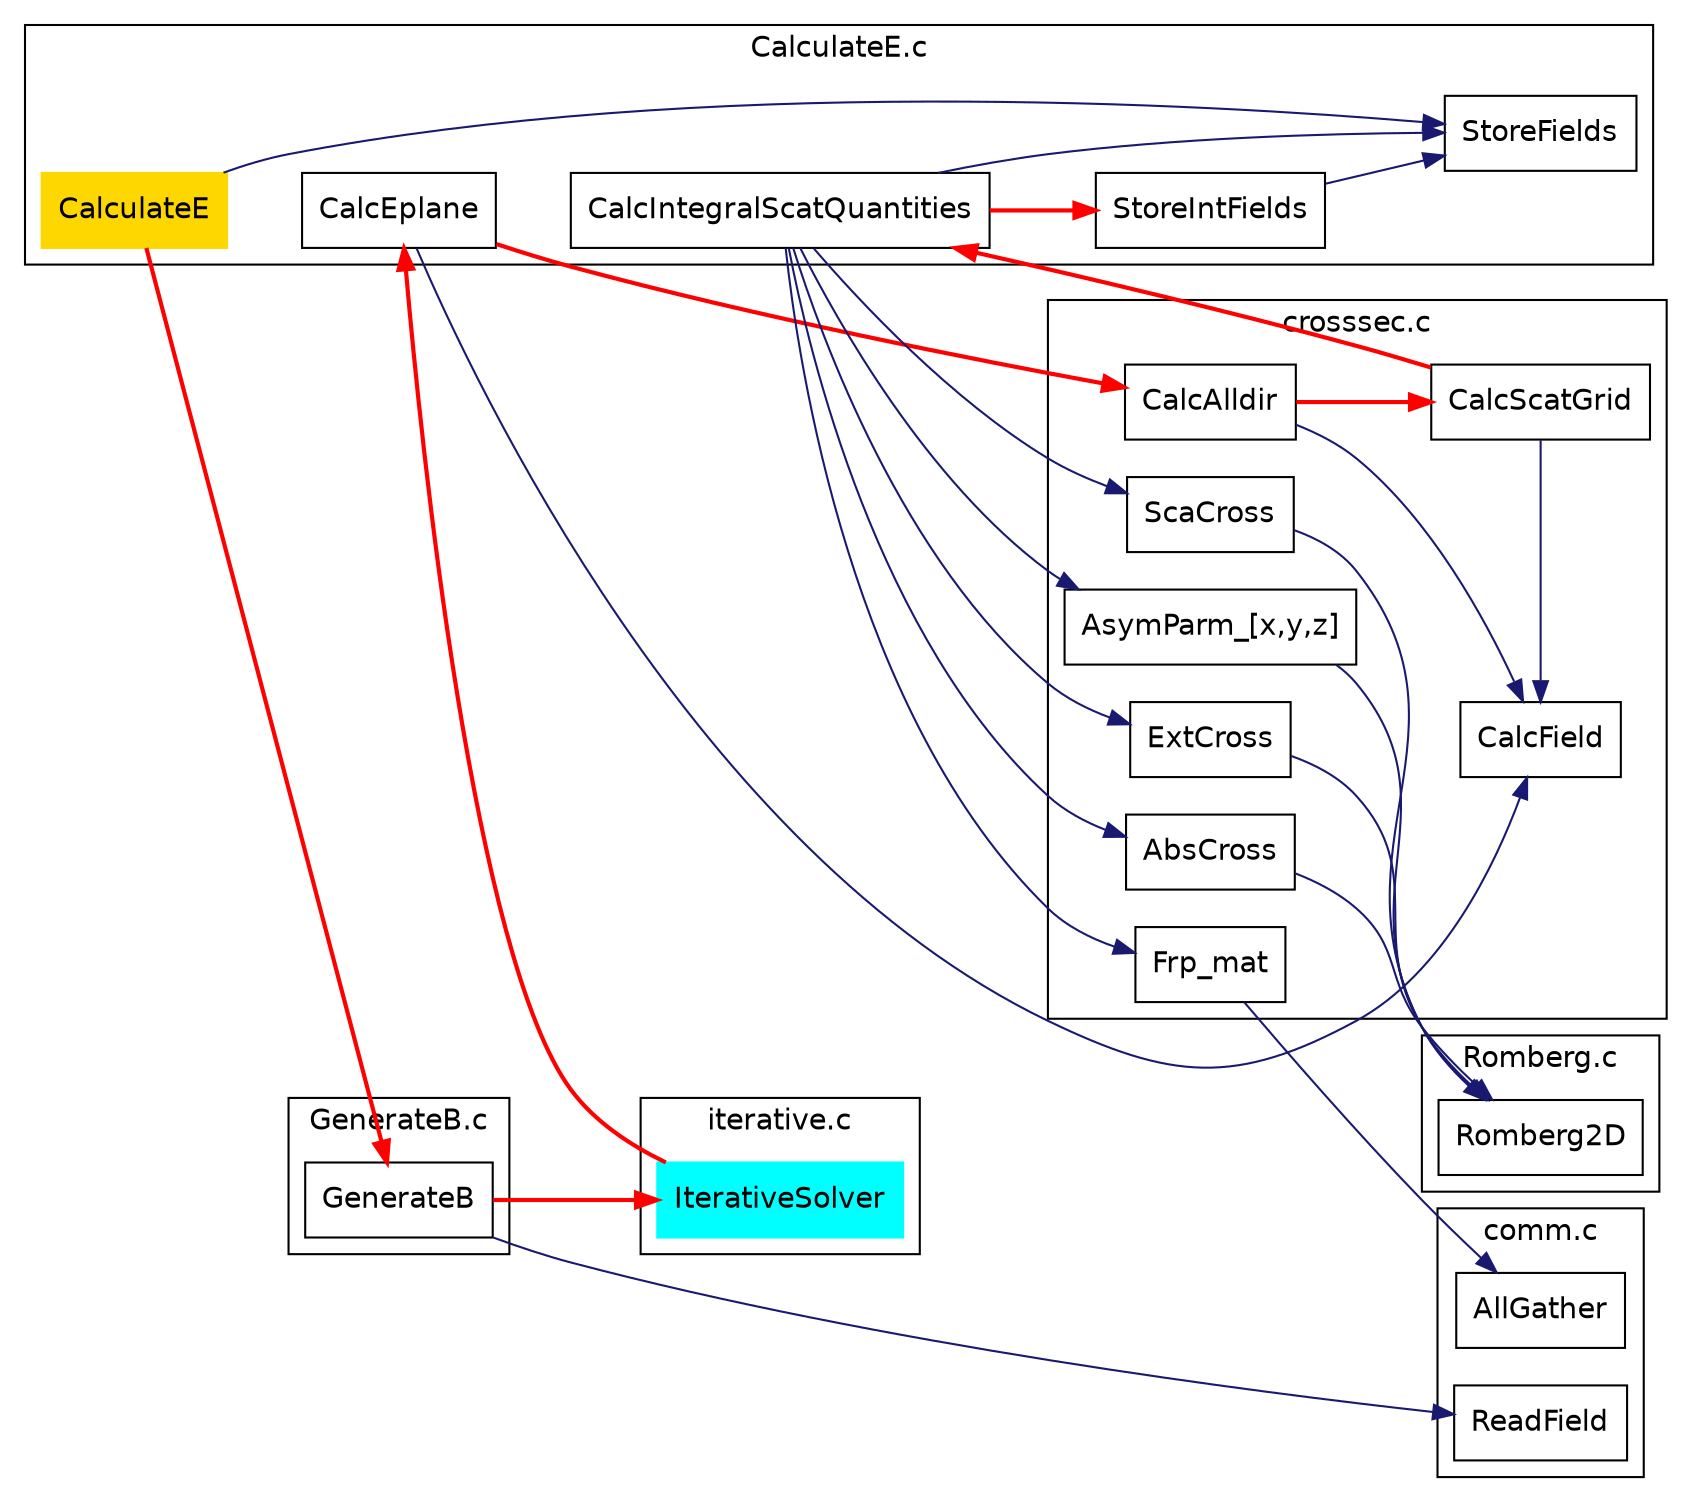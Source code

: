 digraph calcE
{
	rankdir=LR
	edge [color=midnightblue]
	node [fontname=Helvetica,shape=box];
	fontname=Helvetica
	
	subgraph cluster_calcE {
		CalculateE [style=filled,color=gold]
		CalculateE -> StoreFields
		StoreIntFields -> StoreFields
		CalculateE -> CalcEplane -> CalcIntegralScatQuantities [style=invis]		
		label = "CalculateE.c";
	}
	subgraph cluster_iter {
		IterativeSolver [style=filled,color=cyan]
		label = "iterative.c";
	}
	subgraph cluster_beam {
		GenerateB
		label = "GenerateB.c";
	}
	subgraph cluster_comm {
		ReadField
		StoreFields
		AllGather
		label = "comm.c";
	}
	subgraph cluster_cs {
		CalcAlldir -> CalcField
		CalcScatGrid -> CalcField [constraint=false]
		ExtCross
		AbsCross
		ScaCross
		"AsymParm_[x,y,z]"
		Frp_mat
		label = "crosssec.c";
	}
	subgraph cluster_romberg {
		Romberg2D
		label = "Romberg.c";
	}

	CalculateE -> GenerateB -> IterativeSolver -> CalcEplane -> CalcAlldir -> CalcScatGrid -> CalcIntegralScatQuantities -> StoreIntFields [color=red,style=bold]
	
	GenerateB -> ReadField
	CalcEplane -> CalcField
	CalcIntegralScatQuantities -> ExtCross -> Romberg2D
	CalcIntegralScatQuantities -> AbsCross -> Romberg2D
	CalcIntegralScatQuantities -> ScaCross -> Romberg2D
	CalcIntegralScatQuantities -> "AsymParm_[x,y,z]" -> Romberg2D
	CalcIntegralScatQuantities -> Frp_mat -> AllGather
	CalcIntegralScatQuantities -> StoreFields
}
